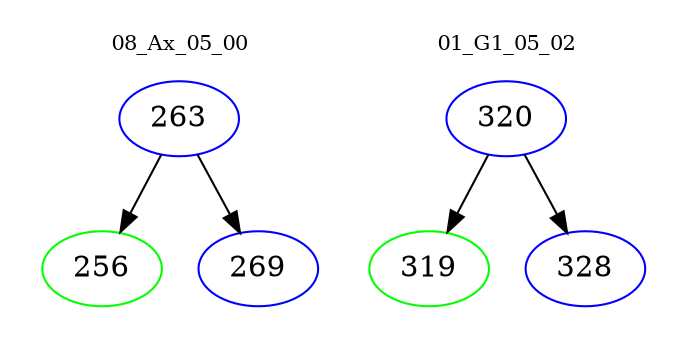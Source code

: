 digraph{
subgraph cluster_0 {
color = white
label = "08_Ax_05_00";
fontsize=10;
T0_263 [label="263", color="blue"]
T0_263 -> T0_256 [color="black"]
T0_256 [label="256", color="green"]
T0_263 -> T0_269 [color="black"]
T0_269 [label="269", color="blue"]
}
subgraph cluster_1 {
color = white
label = "01_G1_05_02";
fontsize=10;
T1_320 [label="320", color="blue"]
T1_320 -> T1_319 [color="black"]
T1_319 [label="319", color="green"]
T1_320 -> T1_328 [color="black"]
T1_328 [label="328", color="blue"]
}
}
